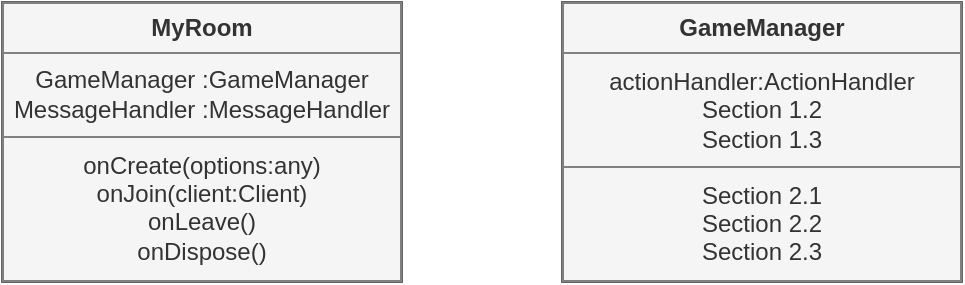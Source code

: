 <mxfile>
    <diagram id="uMduM-xxt2yW0roldxRE" name="Page-1">
        <mxGraphModel dx="431" dy="689" grid="1" gridSize="10" guides="1" tooltips="1" connect="1" arrows="1" fold="1" page="1" pageScale="1" pageWidth="850" pageHeight="1100" math="0" shadow="0">
            <root>
                <mxCell id="0"/>
                <mxCell id="1" parent="0"/>
                <mxCell id="2" value="&lt;table border=&quot;1&quot; width=&quot;100%&quot; height=&quot;100%&quot; cellpadding=&quot;4&quot; style=&quot;width:100%;height:100%;border-collapse:collapse;&quot;&gt;&lt;tbody&gt;&lt;tr&gt;&lt;th align=&quot;center&quot;&gt;MyRoom&lt;/th&gt;&lt;/tr&gt;&lt;tr&gt;&lt;td align=&quot;center&quot;&gt;GameManager :GameManager&lt;br&gt;MessageHandler :MessageHandler&lt;/td&gt;&lt;/tr&gt;&lt;tr&gt;&lt;td align=&quot;center&quot;&gt;onCreate(options:any)&lt;br&gt;onJoin(client:Client)&lt;br&gt;onLeave()&lt;br&gt;onDispose()&lt;/td&gt;&lt;/tr&gt;&lt;/tbody&gt;&lt;/table&gt;" style="text;html=1;whiteSpace=wrap;overflow=fill;fillColor=#f5f5f5;fontColor=#333333;strokeColor=#666666;" vertex="1" parent="1">
                    <mxGeometry x="80" y="40" width="200" height="140" as="geometry"/>
                </mxCell>
                <mxCell id="3" value="&lt;table border=&quot;1&quot; width=&quot;100%&quot; height=&quot;100%&quot; cellpadding=&quot;4&quot; style=&quot;width:100%;height:100%;border-collapse:collapse;&quot;&gt;&lt;tbody&gt;&lt;tr&gt;&lt;th align=&quot;center&quot;&gt;GameManager&lt;/th&gt;&lt;/tr&gt;&lt;tr&gt;&lt;td align=&quot;center&quot;&gt;actionHandler:ActionHandler&lt;br&gt;Section 1.2&lt;br&gt;Section 1.3&lt;/td&gt;&lt;/tr&gt;&lt;tr&gt;&lt;td align=&quot;center&quot;&gt;Section 2.1&lt;br&gt;Section 2.2&lt;br&gt;Section 2.3&lt;/td&gt;&lt;/tr&gt;&lt;/tbody&gt;&lt;/table&gt;" style="text;html=1;whiteSpace=wrap;strokeColor=#666666;fillColor=#f5f5f5;overflow=fill;fontColor=#333333;" vertex="1" parent="1">
                    <mxGeometry x="360" y="40" width="200" height="140" as="geometry"/>
                </mxCell>
            </root>
        </mxGraphModel>
    </diagram>
</mxfile>